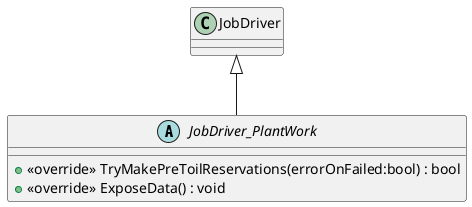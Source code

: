 @startuml
abstract class JobDriver_PlantWork {
    + <<override>> TryMakePreToilReservations(errorOnFailed:bool) : bool
    + <<override>> ExposeData() : void
}
JobDriver <|-- JobDriver_PlantWork
@enduml
